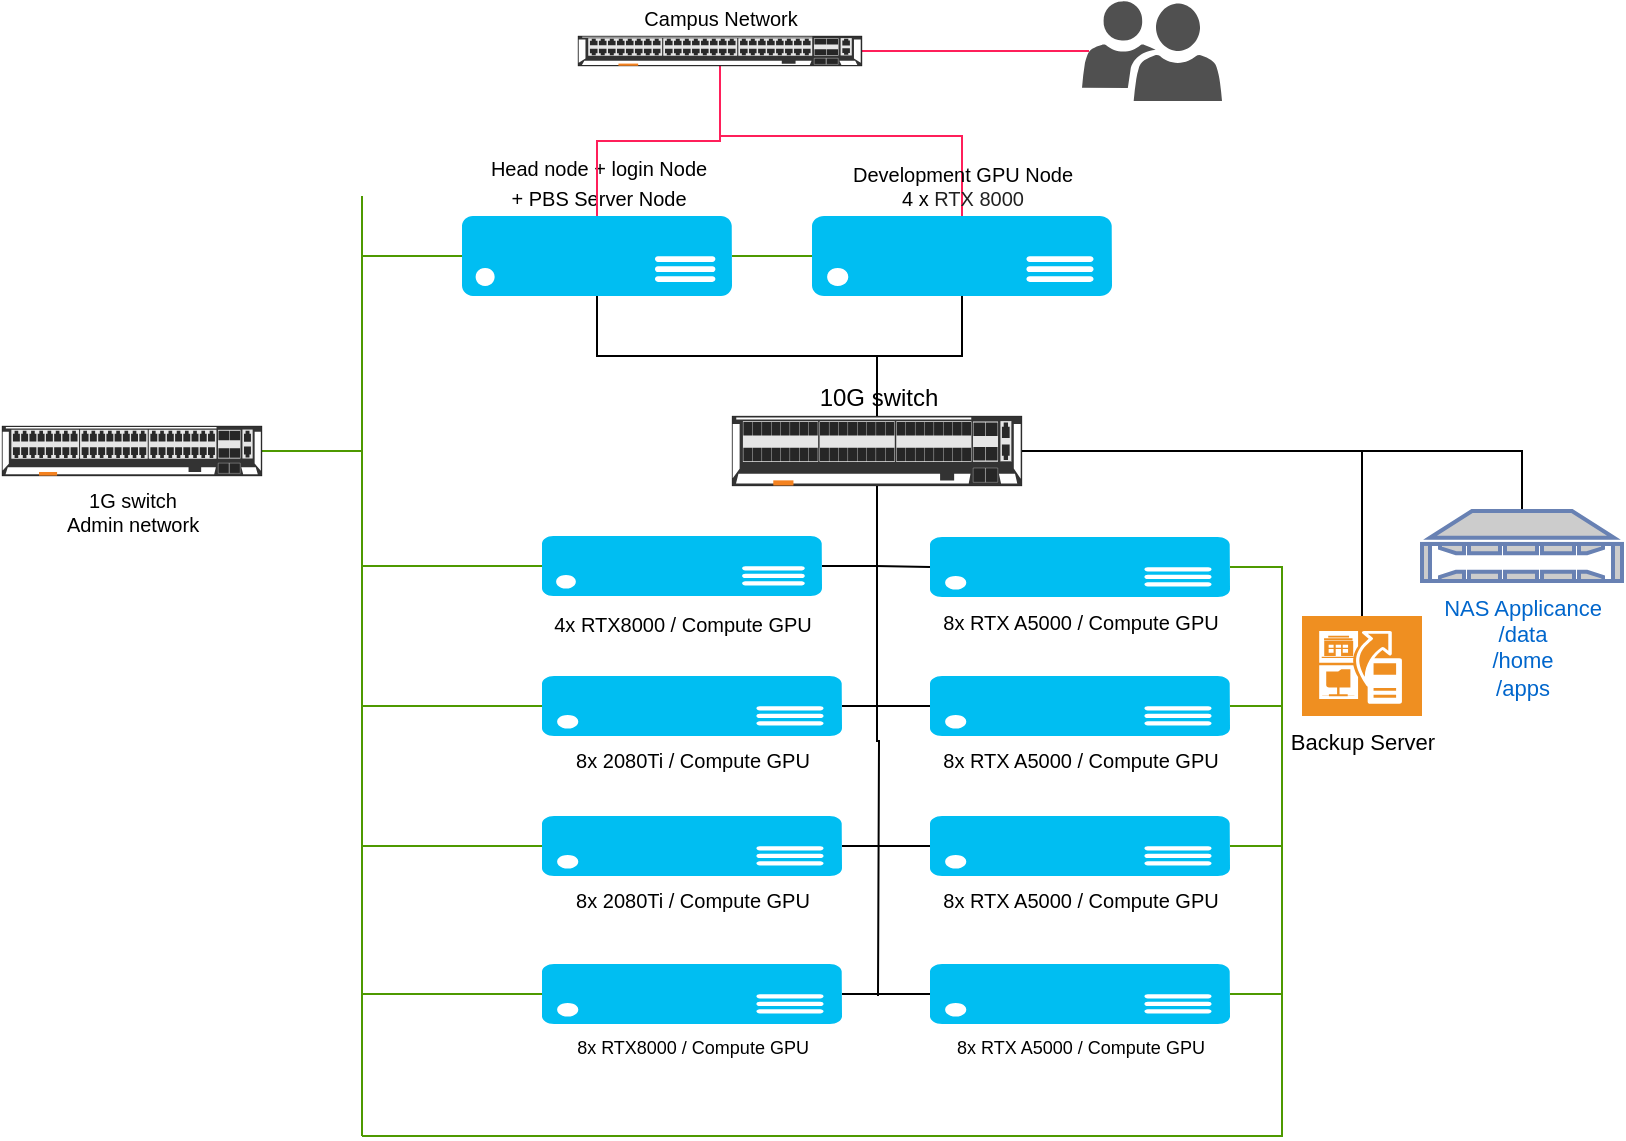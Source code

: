 <mxfile version="20.2.6" type="github">
  <diagram id="eeLNqMZ8d0LXY4Ni3JaH" name="Page-1">
    <mxGraphModel dx="1438" dy="889" grid="1" gridSize="10" guides="1" tooltips="1" connect="1" arrows="1" fold="1" page="1" pageScale="1" pageWidth="850" pageHeight="1100" math="0" shadow="0">
      <root>
        <mxCell id="0" />
        <mxCell id="1" parent="0" />
        <mxCell id="wtdIoPDRo2rwq4HPD1F2-37" style="edgeStyle=orthogonalEdgeStyle;rounded=0;orthogonalLoop=1;jettySize=auto;html=1;exitX=0.5;exitY=1;exitDx=0;exitDy=0;exitPerimeter=0;fontSize=11;endArrow=none;endFill=0;" edge="1" parent="1" source="wtdIoPDRo2rwq4HPD1F2-1" target="wtdIoPDRo2rwq4HPD1F2-2">
          <mxGeometry relative="1" as="geometry" />
        </mxCell>
        <mxCell id="wtdIoPDRo2rwq4HPD1F2-58" style="edgeStyle=orthogonalEdgeStyle;rounded=0;orthogonalLoop=1;jettySize=auto;html=1;exitX=0;exitY=0.5;exitDx=0;exitDy=0;exitPerimeter=0;fontSize=10;fontColor=#1281FF;endArrow=none;endFill=0;strokeColor=#4D9900;" edge="1" parent="1" source="wtdIoPDRo2rwq4HPD1F2-1">
          <mxGeometry relative="1" as="geometry">
            <mxPoint x="200" y="170" as="targetPoint" />
          </mxGeometry>
        </mxCell>
        <mxCell id="wtdIoPDRo2rwq4HPD1F2-68" style="edgeStyle=orthogonalEdgeStyle;rounded=0;orthogonalLoop=1;jettySize=auto;html=1;exitX=1;exitY=0.5;exitDx=0;exitDy=0;exitPerimeter=0;entryX=0;entryY=0.5;entryDx=0;entryDy=0;entryPerimeter=0;fontSize=10;fontColor=#1281FF;endArrow=none;endFill=0;strokeColor=#4D9900;" edge="1" parent="1" source="wtdIoPDRo2rwq4HPD1F2-1" target="wtdIoPDRo2rwq4HPD1F2-7">
          <mxGeometry relative="1" as="geometry" />
        </mxCell>
        <mxCell id="wtdIoPDRo2rwq4HPD1F2-1" value="&lt;font style=&quot;font-size: 10px;&quot;&gt;Head node + login Node&lt;br&gt;+ PBS Server Node&lt;/font&gt;" style="verticalLabelPosition=top;html=1;verticalAlign=bottom;align=center;strokeColor=none;fillColor=#00BEF2;shape=mxgraph.azure.server;labelPosition=center;" vertex="1" parent="1">
          <mxGeometry x="250" y="150" width="135" height="40" as="geometry" />
        </mxCell>
        <mxCell id="wtdIoPDRo2rwq4HPD1F2-35" style="edgeStyle=orthogonalEdgeStyle;rounded=0;orthogonalLoop=1;jettySize=auto;html=1;fontSize=10;endArrow=none;endFill=0;" edge="1" parent="1" source="wtdIoPDRo2rwq4HPD1F2-2" target="wtdIoPDRo2rwq4HPD1F2-21">
          <mxGeometry relative="1" as="geometry" />
        </mxCell>
        <mxCell id="wtdIoPDRo2rwq4HPD1F2-36" style="edgeStyle=orthogonalEdgeStyle;rounded=0;orthogonalLoop=1;jettySize=auto;html=1;fontSize=10;endArrow=none;endFill=0;" edge="1" parent="1" source="wtdIoPDRo2rwq4HPD1F2-2" target="wtdIoPDRo2rwq4HPD1F2-22">
          <mxGeometry relative="1" as="geometry" />
        </mxCell>
        <mxCell id="wtdIoPDRo2rwq4HPD1F2-47" style="edgeStyle=orthogonalEdgeStyle;rounded=0;orthogonalLoop=1;jettySize=auto;html=1;fontSize=10;endArrow=none;endFill=0;" edge="1" parent="1" source="wtdIoPDRo2rwq4HPD1F2-2">
          <mxGeometry relative="1" as="geometry">
            <mxPoint x="458" y="540" as="targetPoint" />
          </mxGeometry>
        </mxCell>
        <mxCell id="wtdIoPDRo2rwq4HPD1F2-2" value="10G switch" style="html=1;verticalLabelPosition=top;verticalAlign=bottom;outlineConnect=0;shadow=0;dashed=0;shape=mxgraph.rack.hpe_aruba.switches.jl479a_aruba_8320_48p_10g_sfp_sfpplus_and_6p_40g_qsfpplus_5_fan_2_ps_switch_bundle;fontSize=12;labelPosition=center;align=center;" vertex="1" parent="1">
          <mxGeometry x="385" y="250" width="145" height="35" as="geometry" />
        </mxCell>
        <mxCell id="wtdIoPDRo2rwq4HPD1F2-57" style="edgeStyle=orthogonalEdgeStyle;rounded=0;orthogonalLoop=1;jettySize=auto;html=1;fontSize=10;fontColor=#1281FF;endArrow=none;endFill=0;strokeColor=#4D9900;" edge="1" parent="1" source="wtdIoPDRo2rwq4HPD1F2-3">
          <mxGeometry relative="1" as="geometry">
            <mxPoint x="200" y="267.5" as="targetPoint" />
          </mxGeometry>
        </mxCell>
        <mxCell id="wtdIoPDRo2rwq4HPD1F2-3" value="&lt;div&gt;1G switch&lt;/div&gt;&lt;div&gt;Admin network&lt;/div&gt;" style="html=1;verticalLabelPosition=bottom;verticalAlign=top;outlineConnect=0;shadow=0;dashed=0;shape=mxgraph.rack.hpe_aruba.switches.jl581a_aruba_8320_48p_1g_10gbase_t_and_6p_40g_qsfpplus_5_fans_2_ps_switch_bundle;fontSize=10;" vertex="1" parent="1">
          <mxGeometry x="20" y="255" width="130" height="25" as="geometry" />
        </mxCell>
        <mxCell id="wtdIoPDRo2rwq4HPD1F2-55" value="" style="edgeStyle=orthogonalEdgeStyle;rounded=0;orthogonalLoop=1;jettySize=auto;html=1;fontSize=10;endArrow=none;endFill=0;" edge="1" parent="1" source="wtdIoPDRo2rwq4HPD1F2-11" target="wtdIoPDRo2rwq4HPD1F2-54">
          <mxGeometry relative="1" as="geometry" />
        </mxCell>
        <mxCell id="wtdIoPDRo2rwq4HPD1F2-59" style="edgeStyle=orthogonalEdgeStyle;rounded=0;orthogonalLoop=1;jettySize=auto;html=1;fontSize=10;fontColor=#1281FF;endArrow=none;endFill=0;strokeColor=#4D9900;" edge="1" parent="1" source="wtdIoPDRo2rwq4HPD1F2-11">
          <mxGeometry relative="1" as="geometry">
            <mxPoint x="200" y="325" as="targetPoint" />
          </mxGeometry>
        </mxCell>
        <mxCell id="wtdIoPDRo2rwq4HPD1F2-11" value="&lt;font style=&quot;font-size: 10px;&quot;&gt;4x RTX8000 / &lt;/font&gt;&lt;font style=&quot;font-size: 10px;&quot;&gt;Compute GPU&lt;br&gt;&lt;/font&gt;" style="verticalLabelPosition=bottom;html=1;verticalAlign=top;align=center;strokeColor=none;fillColor=#00BEF2;shape=mxgraph.azure.server;" vertex="1" parent="1">
          <mxGeometry x="290" y="310" width="140" height="30" as="geometry" />
        </mxCell>
        <mxCell id="wtdIoPDRo2rwq4HPD1F2-17" style="rounded=0;orthogonalLoop=1;jettySize=auto;html=1;entryX=0.5;entryY=0;entryDx=0;entryDy=0;entryPerimeter=0;fontSize=10;verticalAlign=bottom;horizontal=0;edgeStyle=orthogonalEdgeStyle;endArrow=none;endFill=0;fontColor=#1281FF;strokeColor=#FF1F5A;" edge="1" parent="1" source="wtdIoPDRo2rwq4HPD1F2-13" target="wtdIoPDRo2rwq4HPD1F2-1">
          <mxGeometry relative="1" as="geometry" />
        </mxCell>
        <mxCell id="wtdIoPDRo2rwq4HPD1F2-18" style="rounded=0;orthogonalLoop=1;jettySize=auto;html=1;fontSize=10;verticalAlign=bottom;horizontal=0;edgeStyle=orthogonalEdgeStyle;endArrow=none;endFill=0;fontColor=#1281FF;strokeColor=#FF1F5A;" edge="1" parent="1" source="wtdIoPDRo2rwq4HPD1F2-13">
          <mxGeometry relative="1" as="geometry">
            <mxPoint x="390" y="80" as="sourcePoint" />
            <mxPoint x="500" y="150" as="targetPoint" />
            <Array as="points">
              <mxPoint x="379" y="110" />
              <mxPoint x="500" y="110" />
              <mxPoint x="500" y="149" />
            </Array>
          </mxGeometry>
        </mxCell>
        <mxCell id="wtdIoPDRo2rwq4HPD1F2-20" style="edgeStyle=orthogonalEdgeStyle;rounded=0;orthogonalLoop=1;jettySize=auto;html=1;fontSize=10;endArrow=none;endFill=0;entryX=0.05;entryY=0.5;entryDx=0;entryDy=0;entryPerimeter=0;fontColor=#1281FF;strokeColor=#FF1F5A;" edge="1" parent="1" source="wtdIoPDRo2rwq4HPD1F2-13" target="wtdIoPDRo2rwq4HPD1F2-19">
          <mxGeometry relative="1" as="geometry">
            <mxPoint x="490" y="67.5" as="targetPoint" />
          </mxGeometry>
        </mxCell>
        <mxCell id="wtdIoPDRo2rwq4HPD1F2-13" value="Campus Network" style="html=1;verticalLabelPosition=top;verticalAlign=bottom;outlineConnect=0;shadow=0;dashed=0;shape=mxgraph.rack.hpe_aruba.switches.jl581a_aruba_8320_48p_1g_10gbase_t_and_6p_40g_qsfpplus_5_fans_2_ps_switch_bundle;fontSize=10;labelPosition=center;align=center;" vertex="1" parent="1">
          <mxGeometry x="308" y="60" width="142" height="15" as="geometry" />
        </mxCell>
        <mxCell id="wtdIoPDRo2rwq4HPD1F2-19" value="" style="sketch=0;pointerEvents=1;shadow=0;dashed=0;html=1;strokeColor=none;labelPosition=center;verticalLabelPosition=bottom;verticalAlign=top;align=center;fillColor=#505050;shape=mxgraph.mscae.intune.user_group;fontSize=10;" vertex="1" parent="1">
          <mxGeometry x="560" y="42.5" width="70" height="50" as="geometry" />
        </mxCell>
        <mxCell id="wtdIoPDRo2rwq4HPD1F2-21" value="&lt;div style=&quot;font-size: 11px;&quot;&gt;Backup Server&lt;/div&gt;" style="shadow=0;dashed=0;html=1;strokeColor=none;fillColor=#EF8F21;labelPosition=center;verticalLabelPosition=bottom;verticalAlign=top;align=center;outlineConnect=0;shape=mxgraph.veeam.nas_backup;fontSize=11;" vertex="1" parent="1">
          <mxGeometry x="670" y="350" width="60" height="50" as="geometry" />
        </mxCell>
        <mxCell id="wtdIoPDRo2rwq4HPD1F2-22" value="NAS Applicance&lt;br style=&quot;font-size: 11px;&quot;&gt;&lt;div style=&quot;font-size: 11px;&quot;&gt;/data&lt;/div&gt;&lt;div style=&quot;font-size: 11px;&quot;&gt;/home&lt;/div&gt;&lt;div style=&quot;font-size: 11px;&quot;&gt;/apps&lt;br style=&quot;font-size: 11px;&quot;&gt;&lt;/div&gt;" style="fontColor=#0066CC;verticalAlign=top;verticalLabelPosition=bottom;labelPosition=center;align=center;html=1;outlineConnect=0;fillColor=#CCCCCC;strokeColor=#6881B3;gradientColor=none;gradientDirection=north;strokeWidth=2;shape=mxgraph.networks.nas_filer;fontSize=11;" vertex="1" parent="1">
          <mxGeometry x="730" y="297.5" width="100" height="35" as="geometry" />
        </mxCell>
        <mxCell id="wtdIoPDRo2rwq4HPD1F2-67" style="edgeStyle=orthogonalEdgeStyle;rounded=0;orthogonalLoop=1;jettySize=auto;html=1;exitX=1;exitY=0.5;exitDx=0;exitDy=0;exitPerimeter=0;fontSize=10;fontColor=#1281FF;endArrow=none;endFill=0;strokeColor=#4D9900;" edge="1" parent="1" source="wtdIoPDRo2rwq4HPD1F2-29">
          <mxGeometry relative="1" as="geometry">
            <mxPoint x="660" y="394.75" as="targetPoint" />
          </mxGeometry>
        </mxCell>
        <mxCell id="wtdIoPDRo2rwq4HPD1F2-29" value="8x RTX A5000 / Compute GPU" style="verticalLabelPosition=bottom;html=1;verticalAlign=top;align=center;strokeColor=none;fillColor=#00BEF2;shape=mxgraph.azure.server;fontSize=10;" vertex="1" parent="1">
          <mxGeometry x="484" y="380" width="150" height="30" as="geometry" />
        </mxCell>
        <mxCell id="wtdIoPDRo2rwq4HPD1F2-66" style="edgeStyle=orthogonalEdgeStyle;rounded=0;orthogonalLoop=1;jettySize=auto;html=1;exitX=1;exitY=0.5;exitDx=0;exitDy=0;exitPerimeter=0;fontSize=10;fontColor=#1281FF;endArrow=none;endFill=0;strokeColor=#4D9900;" edge="1" parent="1" source="wtdIoPDRo2rwq4HPD1F2-30">
          <mxGeometry relative="1" as="geometry">
            <mxPoint x="660" y="464.75" as="targetPoint" />
          </mxGeometry>
        </mxCell>
        <mxCell id="wtdIoPDRo2rwq4HPD1F2-30" value="8x RTX A5000 / Compute GPU" style="verticalLabelPosition=bottom;html=1;verticalAlign=top;align=center;strokeColor=none;fillColor=#00BEF2;shape=mxgraph.azure.server;fontSize=10;" vertex="1" parent="1">
          <mxGeometry x="484" y="450" width="150" height="30" as="geometry" />
        </mxCell>
        <mxCell id="wtdIoPDRo2rwq4HPD1F2-65" style="edgeStyle=orthogonalEdgeStyle;rounded=0;orthogonalLoop=1;jettySize=auto;html=1;exitX=1;exitY=0.5;exitDx=0;exitDy=0;exitPerimeter=0;fontSize=10;fontColor=#1281FF;endArrow=none;endFill=0;strokeColor=#4D9900;" edge="1" parent="1" source="wtdIoPDRo2rwq4HPD1F2-31">
          <mxGeometry relative="1" as="geometry">
            <mxPoint x="660" y="540" as="targetPoint" />
          </mxGeometry>
        </mxCell>
        <mxCell id="wtdIoPDRo2rwq4HPD1F2-31" value="8x RTX A5000 / Compute GPU" style="verticalLabelPosition=bottom;html=1;verticalAlign=top;align=center;strokeColor=none;fillColor=#00BEF2;shape=mxgraph.azure.server;fontSize=9;" vertex="1" parent="1">
          <mxGeometry x="484" y="524" width="150" height="30" as="geometry" />
        </mxCell>
        <mxCell id="wtdIoPDRo2rwq4HPD1F2-41" style="edgeStyle=orthogonalEdgeStyle;rounded=0;orthogonalLoop=1;jettySize=auto;html=1;fontSize=11;endArrow=none;endFill=0;" edge="1" parent="1" source="wtdIoPDRo2rwq4HPD1F2-7" target="wtdIoPDRo2rwq4HPD1F2-2">
          <mxGeometry relative="1" as="geometry" />
        </mxCell>
        <mxCell id="wtdIoPDRo2rwq4HPD1F2-7" value="&lt;div style=&quot;font-size: 10px;&quot;&gt;Development GPU Node&lt;/div&gt;4 x &lt;span style=&quot;caret-color: rgb(33, 33, 33); color: rgb(33, 33, 33); font-family: Arial, sans-serif; font-size: 10px; font-style: normal; font-variant-caps: normal; font-weight: 400; letter-spacing: normal; text-align: start; text-indent: 0px; text-transform: none; word-spacing: 0px; -moz-text-size-adjust: auto; -webkit-text-stroke-width: 0px; text-decoration: none; display: inline !important; float: none;&quot;&gt;RTX 8000&lt;span class=&quot;Apple-converted-space&quot; style=&quot;font-size: 10px;&quot;&gt; &lt;br style=&quot;font-size: 10px;&quot;&gt;&lt;/span&gt;&lt;/span&gt;" style="verticalLabelPosition=top;html=1;verticalAlign=bottom;align=center;strokeColor=none;fillColor=#00BEF2;shape=mxgraph.azure.server;labelPosition=center;fontSize=10;" vertex="1" parent="1">
          <mxGeometry x="425" y="150" width="150" height="40" as="geometry" />
        </mxCell>
        <mxCell id="wtdIoPDRo2rwq4HPD1F2-48" value="" style="edgeStyle=orthogonalEdgeStyle;rounded=0;orthogonalLoop=1;jettySize=auto;html=1;fontSize=10;endArrow=none;endFill=0;" edge="1" parent="1" source="wtdIoPDRo2rwq4HPD1F2-42" target="wtdIoPDRo2rwq4HPD1F2-29">
          <mxGeometry relative="1" as="geometry" />
        </mxCell>
        <mxCell id="wtdIoPDRo2rwq4HPD1F2-60" style="edgeStyle=orthogonalEdgeStyle;rounded=0;orthogonalLoop=1;jettySize=auto;html=1;fontSize=10;fontColor=#1281FF;endArrow=none;endFill=0;strokeColor=#4D9900;" edge="1" parent="1" source="wtdIoPDRo2rwq4HPD1F2-42">
          <mxGeometry relative="1" as="geometry">
            <mxPoint x="200" y="395" as="targetPoint" />
          </mxGeometry>
        </mxCell>
        <mxCell id="wtdIoPDRo2rwq4HPD1F2-42" value="8x 2080Ti / Compute GPU" style="verticalLabelPosition=bottom;html=1;verticalAlign=top;align=center;strokeColor=none;fillColor=#00BEF2;shape=mxgraph.azure.server;fontSize=10;" vertex="1" parent="1">
          <mxGeometry x="290" y="380" width="150" height="30" as="geometry" />
        </mxCell>
        <mxCell id="wtdIoPDRo2rwq4HPD1F2-49" value="" style="edgeStyle=orthogonalEdgeStyle;rounded=0;orthogonalLoop=1;jettySize=auto;html=1;fontSize=10;endArrow=none;endFill=0;" edge="1" parent="1" source="wtdIoPDRo2rwq4HPD1F2-43" target="wtdIoPDRo2rwq4HPD1F2-30">
          <mxGeometry relative="1" as="geometry" />
        </mxCell>
        <mxCell id="wtdIoPDRo2rwq4HPD1F2-61" style="edgeStyle=orthogonalEdgeStyle;rounded=0;orthogonalLoop=1;jettySize=auto;html=1;fontSize=10;fontColor=#1281FF;endArrow=none;endFill=0;strokeColor=#4D9900;" edge="1" parent="1" source="wtdIoPDRo2rwq4HPD1F2-43">
          <mxGeometry relative="1" as="geometry">
            <mxPoint x="200" y="465" as="targetPoint" />
          </mxGeometry>
        </mxCell>
        <mxCell id="wtdIoPDRo2rwq4HPD1F2-43" value="8x 2080Ti / Compute GPU" style="verticalLabelPosition=bottom;html=1;verticalAlign=top;align=center;strokeColor=none;fillColor=#00BEF2;shape=mxgraph.azure.server;fontSize=10;" vertex="1" parent="1">
          <mxGeometry x="290" y="450" width="150" height="30" as="geometry" />
        </mxCell>
        <mxCell id="wtdIoPDRo2rwq4HPD1F2-50" value="" style="edgeStyle=orthogonalEdgeStyle;rounded=0;orthogonalLoop=1;jettySize=auto;html=1;fontSize=10;endArrow=none;endFill=0;" edge="1" parent="1" source="wtdIoPDRo2rwq4HPD1F2-44" target="wtdIoPDRo2rwq4HPD1F2-31">
          <mxGeometry relative="1" as="geometry" />
        </mxCell>
        <mxCell id="wtdIoPDRo2rwq4HPD1F2-62" style="edgeStyle=orthogonalEdgeStyle;rounded=0;orthogonalLoop=1;jettySize=auto;html=1;fontSize=10;fontColor=#1281FF;endArrow=none;endFill=0;strokeColor=#4D9900;" edge="1" parent="1" source="wtdIoPDRo2rwq4HPD1F2-44">
          <mxGeometry relative="1" as="geometry">
            <mxPoint x="200" y="539" as="targetPoint" />
          </mxGeometry>
        </mxCell>
        <mxCell id="wtdIoPDRo2rwq4HPD1F2-44" value="8x RTX8000 / Compute GPU" style="verticalLabelPosition=bottom;html=1;verticalAlign=top;align=center;strokeColor=none;fillColor=#00BEF2;shape=mxgraph.azure.server;fontSize=9;" vertex="1" parent="1">
          <mxGeometry x="290" y="524" width="150" height="30" as="geometry" />
        </mxCell>
        <mxCell id="wtdIoPDRo2rwq4HPD1F2-54" value="8x RTX A5000 / Compute GPU" style="verticalLabelPosition=bottom;html=1;verticalAlign=top;align=center;strokeColor=none;fillColor=#00BEF2;shape=mxgraph.azure.server;fontSize=10;" vertex="1" parent="1">
          <mxGeometry x="484" y="310.5" width="150" height="30" as="geometry" />
        </mxCell>
        <mxCell id="wtdIoPDRo2rwq4HPD1F2-56" value="" style="endArrow=none;html=1;rounded=0;fontSize=10;fontColor=#1281FF;strokeColor=#4D9900;" edge="1" parent="1">
          <mxGeometry width="50" height="50" relative="1" as="geometry">
            <mxPoint x="200" y="610" as="sourcePoint" />
            <mxPoint x="200" y="140" as="targetPoint" />
          </mxGeometry>
        </mxCell>
        <mxCell id="wtdIoPDRo2rwq4HPD1F2-63" value="" style="endArrow=none;html=1;rounded=0;fontSize=10;fontColor=#1281FF;strokeColor=#4D9900;entryX=1;entryY=0.5;entryDx=0;entryDy=0;entryPerimeter=0;edgeStyle=orthogonalEdgeStyle;" edge="1" parent="1" target="wtdIoPDRo2rwq4HPD1F2-54">
          <mxGeometry width="50" height="50" relative="1" as="geometry">
            <mxPoint x="200" y="610" as="sourcePoint" />
            <mxPoint x="660" y="300" as="targetPoint" />
            <Array as="points">
              <mxPoint x="200" y="610" />
              <mxPoint x="660" y="610" />
              <mxPoint x="660" y="326" />
            </Array>
          </mxGeometry>
        </mxCell>
      </root>
    </mxGraphModel>
  </diagram>
</mxfile>
